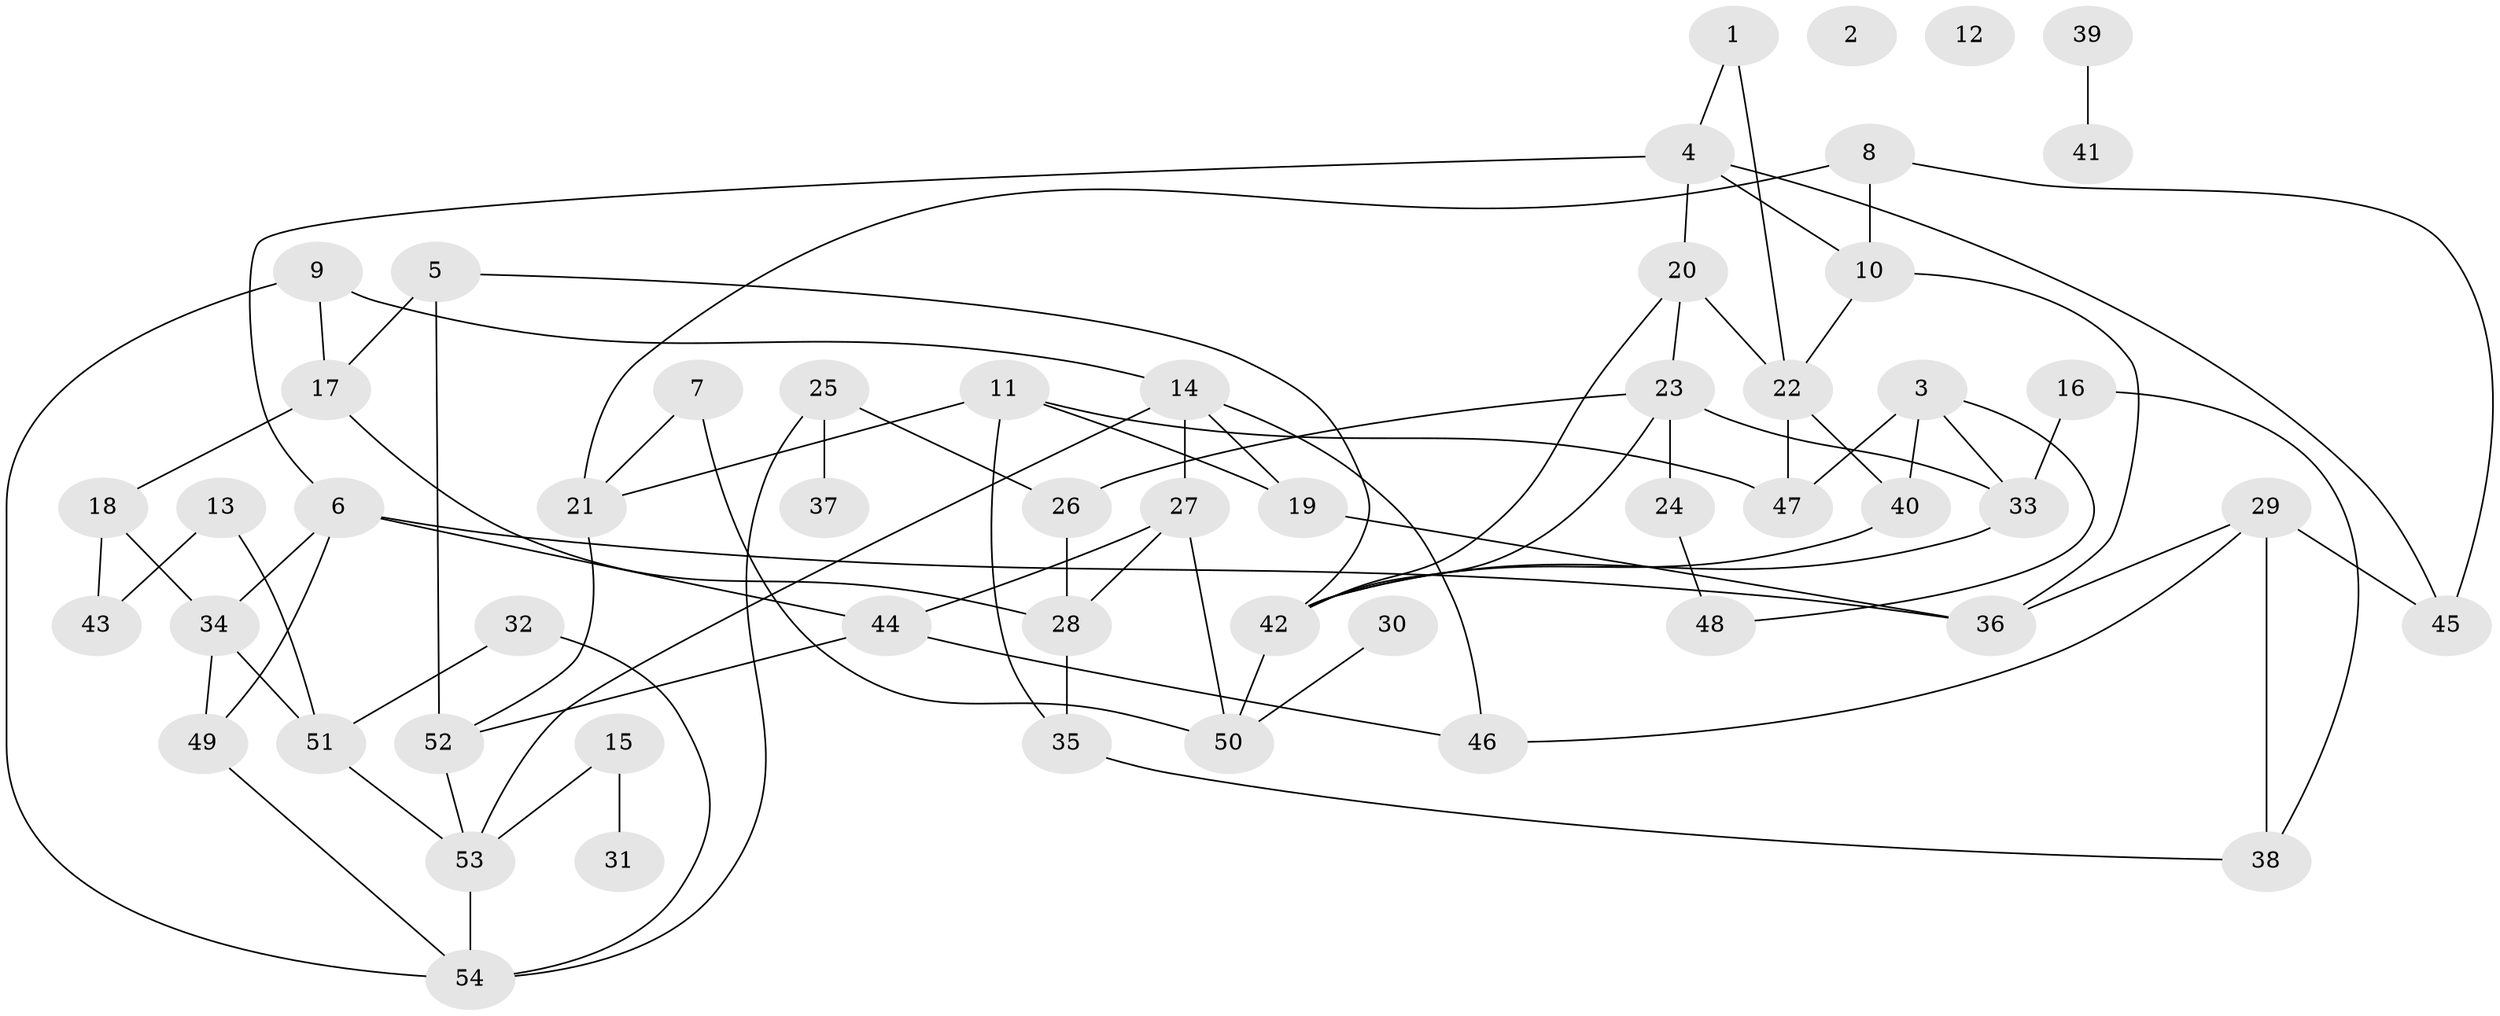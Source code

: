 // coarse degree distribution, {0: 0.1875, 2: 0.25, 4: 0.1875, 1: 0.1875, 3: 0.0625, 5: 0.0625, 7: 0.0625}
// Generated by graph-tools (version 1.1) at 2025/42/03/04/25 21:42:47]
// undirected, 54 vertices, 85 edges
graph export_dot {
graph [start="1"]
  node [color=gray90,style=filled];
  1;
  2;
  3;
  4;
  5;
  6;
  7;
  8;
  9;
  10;
  11;
  12;
  13;
  14;
  15;
  16;
  17;
  18;
  19;
  20;
  21;
  22;
  23;
  24;
  25;
  26;
  27;
  28;
  29;
  30;
  31;
  32;
  33;
  34;
  35;
  36;
  37;
  38;
  39;
  40;
  41;
  42;
  43;
  44;
  45;
  46;
  47;
  48;
  49;
  50;
  51;
  52;
  53;
  54;
  1 -- 4;
  1 -- 22;
  3 -- 33;
  3 -- 40;
  3 -- 47;
  3 -- 48;
  4 -- 6;
  4 -- 10;
  4 -- 20;
  4 -- 45;
  5 -- 17;
  5 -- 42;
  5 -- 52;
  6 -- 34;
  6 -- 36;
  6 -- 44;
  6 -- 49;
  7 -- 21;
  7 -- 50;
  8 -- 10;
  8 -- 21;
  8 -- 45;
  9 -- 14;
  9 -- 17;
  9 -- 54;
  10 -- 22;
  10 -- 36;
  11 -- 19;
  11 -- 21;
  11 -- 35;
  11 -- 47;
  13 -- 43;
  13 -- 51;
  14 -- 19;
  14 -- 27;
  14 -- 46;
  14 -- 53;
  15 -- 31;
  15 -- 53;
  16 -- 33;
  16 -- 38;
  17 -- 18;
  17 -- 28;
  18 -- 34;
  18 -- 43;
  19 -- 36;
  20 -- 22;
  20 -- 23;
  20 -- 42;
  21 -- 52;
  22 -- 40;
  22 -- 47;
  23 -- 24;
  23 -- 26;
  23 -- 33;
  23 -- 42;
  24 -- 48;
  25 -- 26;
  25 -- 37;
  25 -- 54;
  26 -- 28;
  27 -- 28;
  27 -- 44;
  27 -- 50;
  28 -- 35;
  29 -- 36;
  29 -- 38;
  29 -- 45;
  29 -- 46;
  30 -- 50;
  32 -- 51;
  32 -- 54;
  33 -- 42;
  34 -- 49;
  34 -- 51;
  35 -- 38;
  39 -- 41;
  40 -- 42;
  42 -- 50;
  44 -- 46;
  44 -- 52;
  49 -- 54;
  51 -- 53;
  52 -- 53;
  53 -- 54;
}
